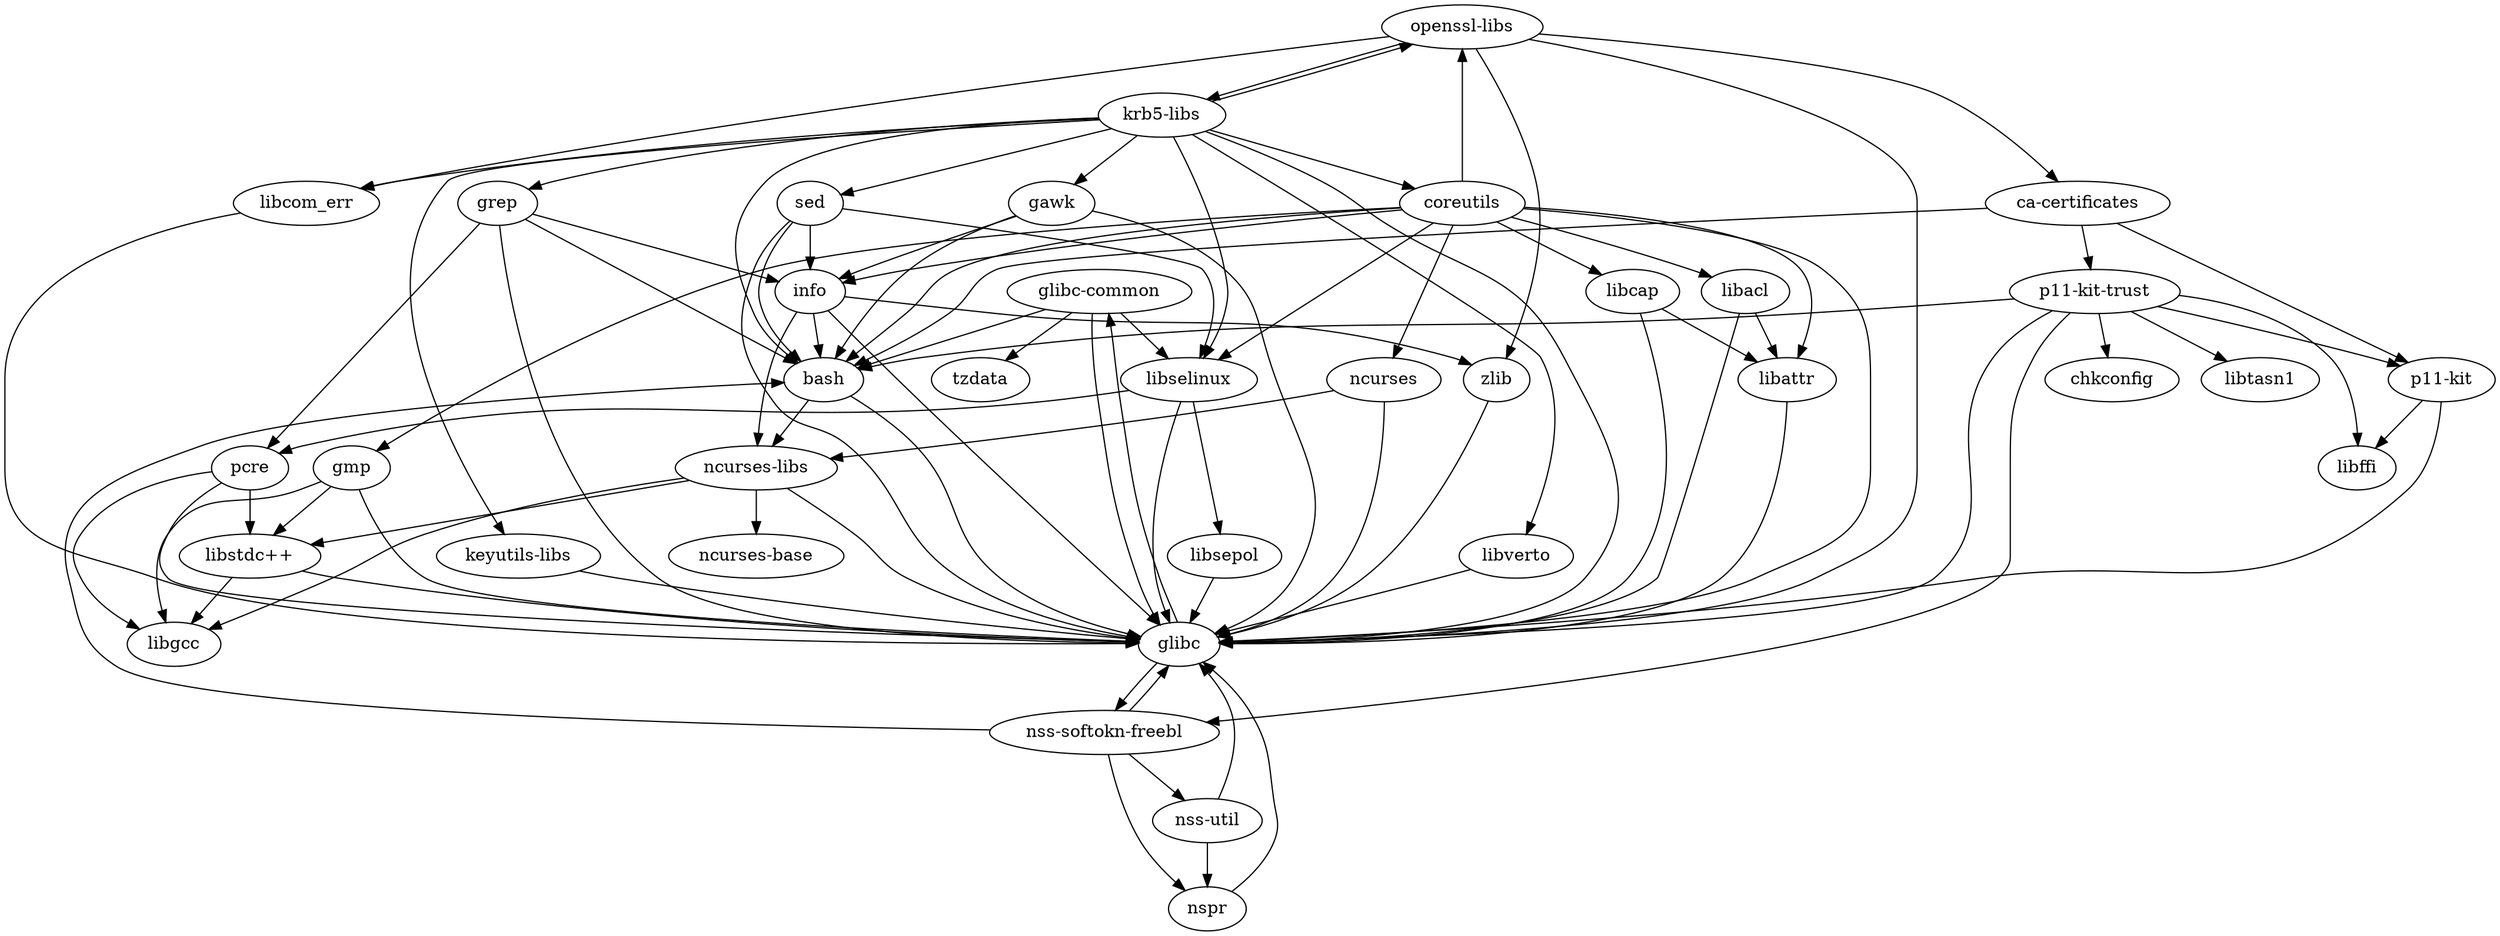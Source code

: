 digraph G {
"glibc-common" -> "tzdata"; "glibc-common" -> "bash"; "glibc-common" -> "glibc"; "glibc-common" -> "libselinux"; "p11-kit" -> "libffi"; "p11-kit" -> "glibc"; "p11-kit-trust" -> "bash"; "p11-kit-trust" -> "chkconfig"; "p11-kit-trust" -> "libffi"; "p11-kit-trust" -> "libtasn1"; "p11-kit-trust" -> "nss-softokn-freebl"; "p11-kit-trust" -> "glibc"; "p11-kit-trust" -> "p11-kit"; "gmp" -> "libstdc++"; "gmp" -> "libgcc"; "gmp" -> "glibc"; "ncurses" -> "glibc"; "ncurses" -> "ncurses-libs"; "coreutils" -> "bash"; "coreutils" -> "libcap"; "coreutils" -> "ncurses"; "coreutils" -> "openssl-libs"; "coreutils" -> "glibc"; "coreutils" -> "libselinux"; "coreutils" -> "info"; "coreutils" -> "libattr"; "coreutils" -> "libacl"; "coreutils" -> "gmp"; "pcre" -> "libstdc++"; "pcre" -> "libgcc"; "pcre" -> "glibc"; "sed" -> "bash"; "sed" -> "glibc"; "sed" -> "libselinux"; "sed" -> "info"; "libselinux" -> "pcre"; "libselinux" -> "glibc"; "libselinux" -> "libsepol"; "libattr" -> "glibc"; "libcom_err" -> "glibc"; "gawk" -> "bash"; "gawk" -> "glibc"; "gawk" -> "info"; "info" -> "bash"; "info" -> "zlib"; "info" -> "glibc"; "info" -> "ncurses-libs"; "krb5-libs" -> "bash"; "krb5-libs" -> "gawk"; "krb5-libs" -> "keyutils-libs"; "krb5-libs" -> "openssl-libs"; "krb5-libs" -> "glibc"; "krb5-libs" -> "libselinux"; "krb5-libs" -> "libcom_err"; "krb5-libs" -> "sed"; "krb5-libs" -> "grep"; "krb5-libs" -> "libverto"; "krb5-libs" -> "coreutils"; "keyutils-libs" -> "glibc"; "libacl" -> "glibc"; "libacl" -> "libattr"; "grep" -> "bash"; "grep" -> "pcre"; "grep" -> "glibc"; "grep" -> "info"; "libcap" -> "glibc"; "libcap" -> "libattr"; "libstdc++" -> "libgcc"; "libstdc++" -> "glibc"; "libverto" -> "glibc"; "zlib" -> "glibc"; "nspr" -> "glibc"; "bash" -> "glibc"; "bash" -> "ncurses-libs"; "ncurses-libs" -> "libstdc++"; "ncurses-libs" -> "libgcc"; "ncurses-libs" -> "ncurses-base"; "ncurses-libs" -> "glibc"; "nss-softokn-freebl" -> "nspr"; "nss-softokn-freebl" -> "bash"; "nss-softokn-freebl" -> "glibc"; "nss-softokn-freebl" -> "nss-util"; "libsepol" -> "glibc"; "openssl-libs" -> "zlib"; "openssl-libs" -> "ca-certificates"; "openssl-libs" -> "glibc"; "openssl-libs" -> "libcom_err"; "openssl-libs" -> "krb5-libs"; "glibc" -> "glibc-common"; "glibc" -> "nss-softokn-freebl"; "nss-util" -> "nspr"; "nss-util" -> "glibc"; "ca-certificates" -> "bash"; "ca-certificates" -> "p11-kit"; "ca-certificates" -> "p11-kit-trust"; }
